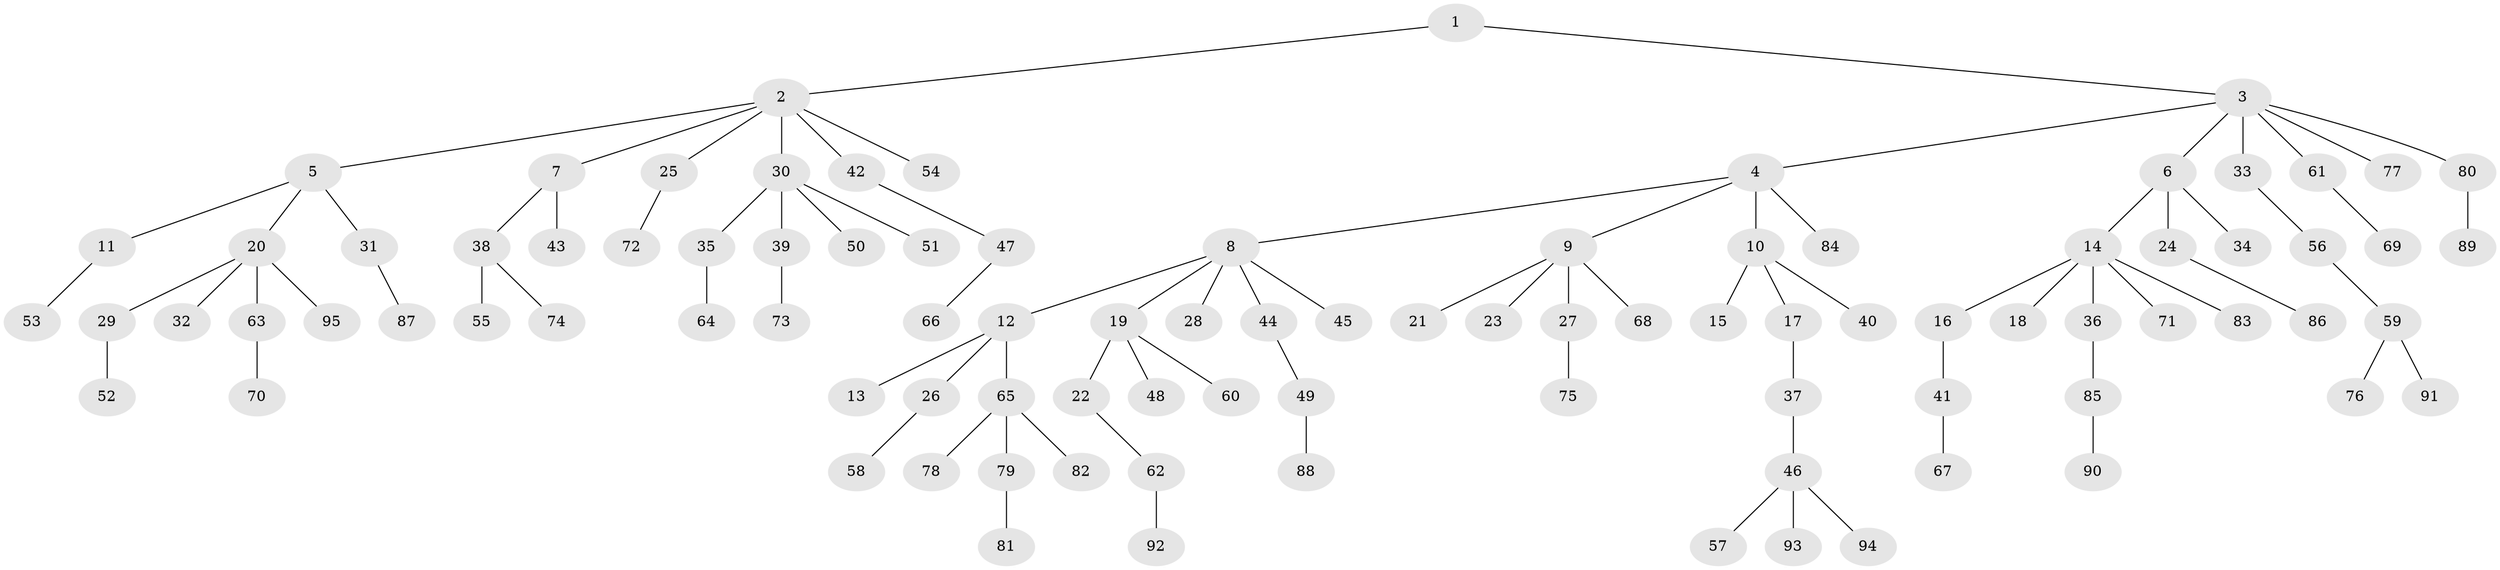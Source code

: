 // coarse degree distribution, {2: 0.15384615384615385, 7: 0.015384615384615385, 6: 0.03076923076923077, 4: 0.1076923076923077, 3: 0.06153846153846154, 5: 0.03076923076923077, 1: 0.6}
// Generated by graph-tools (version 1.1) at 2025/42/03/06/25 10:42:02]
// undirected, 95 vertices, 94 edges
graph export_dot {
graph [start="1"]
  node [color=gray90,style=filled];
  1;
  2;
  3;
  4;
  5;
  6;
  7;
  8;
  9;
  10;
  11;
  12;
  13;
  14;
  15;
  16;
  17;
  18;
  19;
  20;
  21;
  22;
  23;
  24;
  25;
  26;
  27;
  28;
  29;
  30;
  31;
  32;
  33;
  34;
  35;
  36;
  37;
  38;
  39;
  40;
  41;
  42;
  43;
  44;
  45;
  46;
  47;
  48;
  49;
  50;
  51;
  52;
  53;
  54;
  55;
  56;
  57;
  58;
  59;
  60;
  61;
  62;
  63;
  64;
  65;
  66;
  67;
  68;
  69;
  70;
  71;
  72;
  73;
  74;
  75;
  76;
  77;
  78;
  79;
  80;
  81;
  82;
  83;
  84;
  85;
  86;
  87;
  88;
  89;
  90;
  91;
  92;
  93;
  94;
  95;
  1 -- 2;
  1 -- 3;
  2 -- 5;
  2 -- 7;
  2 -- 25;
  2 -- 30;
  2 -- 42;
  2 -- 54;
  3 -- 4;
  3 -- 6;
  3 -- 33;
  3 -- 61;
  3 -- 77;
  3 -- 80;
  4 -- 8;
  4 -- 9;
  4 -- 10;
  4 -- 84;
  5 -- 11;
  5 -- 20;
  5 -- 31;
  6 -- 14;
  6 -- 24;
  6 -- 34;
  7 -- 38;
  7 -- 43;
  8 -- 12;
  8 -- 19;
  8 -- 28;
  8 -- 44;
  8 -- 45;
  9 -- 21;
  9 -- 23;
  9 -- 27;
  9 -- 68;
  10 -- 15;
  10 -- 17;
  10 -- 40;
  11 -- 53;
  12 -- 13;
  12 -- 26;
  12 -- 65;
  14 -- 16;
  14 -- 18;
  14 -- 36;
  14 -- 71;
  14 -- 83;
  16 -- 41;
  17 -- 37;
  19 -- 22;
  19 -- 48;
  19 -- 60;
  20 -- 29;
  20 -- 32;
  20 -- 63;
  20 -- 95;
  22 -- 62;
  24 -- 86;
  25 -- 72;
  26 -- 58;
  27 -- 75;
  29 -- 52;
  30 -- 35;
  30 -- 39;
  30 -- 50;
  30 -- 51;
  31 -- 87;
  33 -- 56;
  35 -- 64;
  36 -- 85;
  37 -- 46;
  38 -- 55;
  38 -- 74;
  39 -- 73;
  41 -- 67;
  42 -- 47;
  44 -- 49;
  46 -- 57;
  46 -- 93;
  46 -- 94;
  47 -- 66;
  49 -- 88;
  56 -- 59;
  59 -- 76;
  59 -- 91;
  61 -- 69;
  62 -- 92;
  63 -- 70;
  65 -- 78;
  65 -- 79;
  65 -- 82;
  79 -- 81;
  80 -- 89;
  85 -- 90;
}
